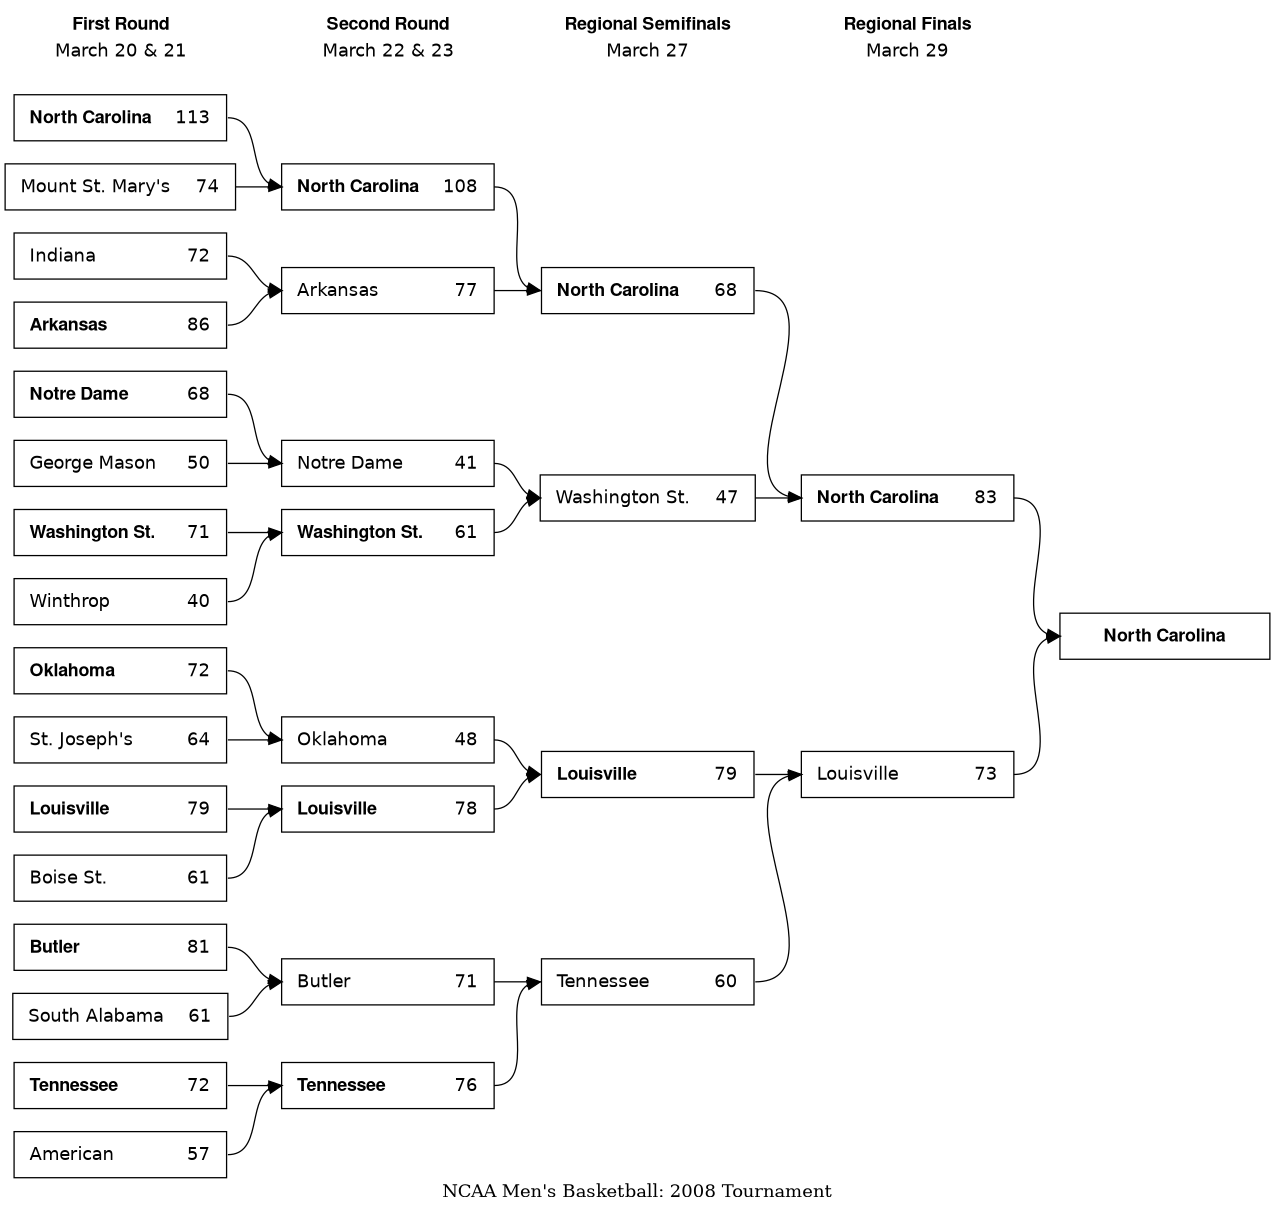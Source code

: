digraph G {
	rankdir=LR
	graph [size="8.5,11" label="NCAA Men's Basketball: 2008 Tournament"]
	
	node [shape=box, width=2, fontname="Helvetica"]
	
	11 [label=<<table border="0"><tr><td align="left" width="108"><font face="Helvetica Bold">North Carolina</font></td><td align="right" width="36">113</td></tr></table>>]
	12 [label=<<table border="0"><tr><td align="left" width="108">Mount St. Mary's</td><td align="right" width="36">74</td></tr></table>>]
	13 [label=<<table border="0"><tr><td align="left" width="108">Indiana</td><td align="right" width="36">72</td></tr></table>>]
	14 [label=<<table border="0"><tr><td align="left" width="108"><font face="Helvetica Bold">Arkansas</font></td><td align="right" width="36">86</td></tr></table>>]
	15 [label=<<table border="0"><tr><td align="left" width="108"><font face="Helvetica Bold">Notre Dame</font></td><td align="right" width="36">68</td></tr></table>>]
	16 [label=<<table border="0"><tr><td align="left" width="108">George Mason</td><td align="right" width="36">50</td></tr></table>>]
	17 [label=<<table border="0"><tr><td align="left" width="108"><font face="Helvetica Bold">Washington St.</font></td><td align="right" width="36">71</td></tr></table>>]
	18 [label=<<table border="0"><tr><td align="left" width="108">Winthrop</td><td align="right" width="36">40</td></tr></table>>]
	19 [label=<<table border="0"><tr><td align="left" width="108"><font face="Helvetica Bold">Oklahoma</font></td><td align="right" width="36">72</td></tr></table>>]
	110 [label=<<table border="0"><tr><td align="left" width="108">St. Joseph's</td><td align="right" width="36">64</td></tr></table>>]
	111 [label=<<table border="0"><tr><td align="left" width="108"><font face="Helvetica Bold">Louisville</font></td><td align="right" width="36">79</td></tr></table>>]
	112 [label=<<table border="0"><tr><td align="left" width="108">Boise St.</td><td align="right" width="36">61</td></tr></table>>]
	113 [label=<<table border="0"><tr><td align="left" width="108"><font face="Helvetica Bold">Butler</font></td><td align="right" width="36">81</td></tr></table>>]
	114 [label=<<table border="0"><tr><td align="left" width="108">South Alabama</td><td align="right" width="36">61</td></tr></table>>]
	115 [label=<<table border="0"><tr><td align="left" width="108"><font face="Helvetica Bold">Tennessee</font></td><td align="right" width="36">72</td></tr></table>>]
	116 [label=<<table border="0"><tr><td align="left" width="108">American</td><td align="right" width="36">57</td></tr></table>>]
	
	21 [label=<<table border="0"><tr><td align="left" width="108"><font face="Helvetica Bold">North Carolina</font></td><td align="right" width="36">108</td></tr></table>>]
	22 [label=<<table border="0"><tr><td align="left" width="108">Arkansas</td><td align="right" width="36">77</td></tr></table>>]
	23 [label=<<table border="0"><tr><td align="left" width="108">Notre Dame</td><td align="right" width="36">41</td></tr></table>>]
	24 [label=<<table border="0"><tr><td align="left" width="108"><font face="Helvetica Bold">Washington St.</font></td><td align="right" width="36">61</td></tr></table>>]
	25 [label=<<table border="0"><tr><td align="left" width="108">Oklahoma</td><td align="right" width="36">48</td></tr></table>>]
	26 [label=<<table border="0"><tr><td align="left" width="108"><font face="Helvetica Bold">Louisville</font></td><td align="right" width="36">78</td></tr></table>>]
	27 [label=<<table border="0"><tr><td align="left" width="108">Butler</td><td align="right" width="36">71</td></tr></table>>]
	28 [label=<<table border="0"><tr><td align="left" width="108"><font face="Helvetica Bold">Tennessee</font></td><td align="right" width="36">76</td></tr></table>>]
	
	31 [label=<<table border="0"><tr><td align="left" width="108"><font face="Helvetica Bold">North Carolina</font></td><td align="right" width="36">68</td></tr></table>>]
	32 [label=<<table border="0"><tr><td align="left" width="108">Washington St.</td><td align="right" width="36">47</td></tr></table>>]
	33 [label=<<table border="0"><tr><td align="left" width="108"><font face="Helvetica Bold">Louisville</font></td><td align="right" width="36">79</td></tr></table>>]
	34 [label=<<table border="0"><tr><td align="left" width="108">Tennessee</td><td align="right" width="36">60</td></tr></table>>]
	
	41 [label=<<table border="0"><tr><td align="left" width="108"><font face="Helvetica Bold">North Carolina</font></td><td align="right" width="36">83</td></tr></table>>]
	42 [label=<<table border="0"><tr><td align="left" width="108">Louisville</td><td align="right" width="36">73</td></tr></table>>]
	
	51 [label=<<table border="0"><tr><td width="144"><font face="Helvetica Bold">North Carolina</font></td></tr></table>>]
	
	11:e->21:w
	12:e->21:w
	13:e->22:w
	14:e->22:w
	15:e->23:w
	16:e->23:w
	17:e->24:w
	18:e->24:w
	19:e->25:w
	110:e->25:w
	111:e->26:w
	112:e->26:w
	113:e->27:w
	114:e->27:w
	115:e->28:w
	116:e->28:w
	21:e->31:w
	22:e->31:w
	23:e->32:w
	24:e->32:w
	25:e->33:w
	26:e->33:w
	27:e->34:w
	28:e->34:w
	31:e->41:w
	32:e->41:w
	33:e->42:w
	34:e->42:w
	41:e->51:w
	42:e->51:w
	
	node [shape=plaintext]
	
	10 [label=<<table border="0"><tr><td><font face="Helvetica Bold">First Round</font></td></tr><tr><td>March 20 &amp; 21</td></tr></table>>]
	20 [label=<<table border="0"><tr><td><font face="Helvetica Bold">Second Round</font></td></tr><tr><td>March 22 &amp; 23</td></tr></table>>]
	30 [label=<<table border="0"><tr><td><font face="Helvetica Bold">Regional Semifinals</font></td></tr><tr><td>March 27</td></tr></table>>]
	40 [label=<<table border="0"><tr><td><font face="Helvetica Bold">Regional Finals</font></td></tr><tr><td>March 29</td></tr></table>>]
	50 [label=""]
	
	edge [style=invis]
	rank=same {10->11->12->13->14->15->16->17->18->19->110->111->112->113->114->115->116}
	10->20->30->40->50 [weight=100]
}
